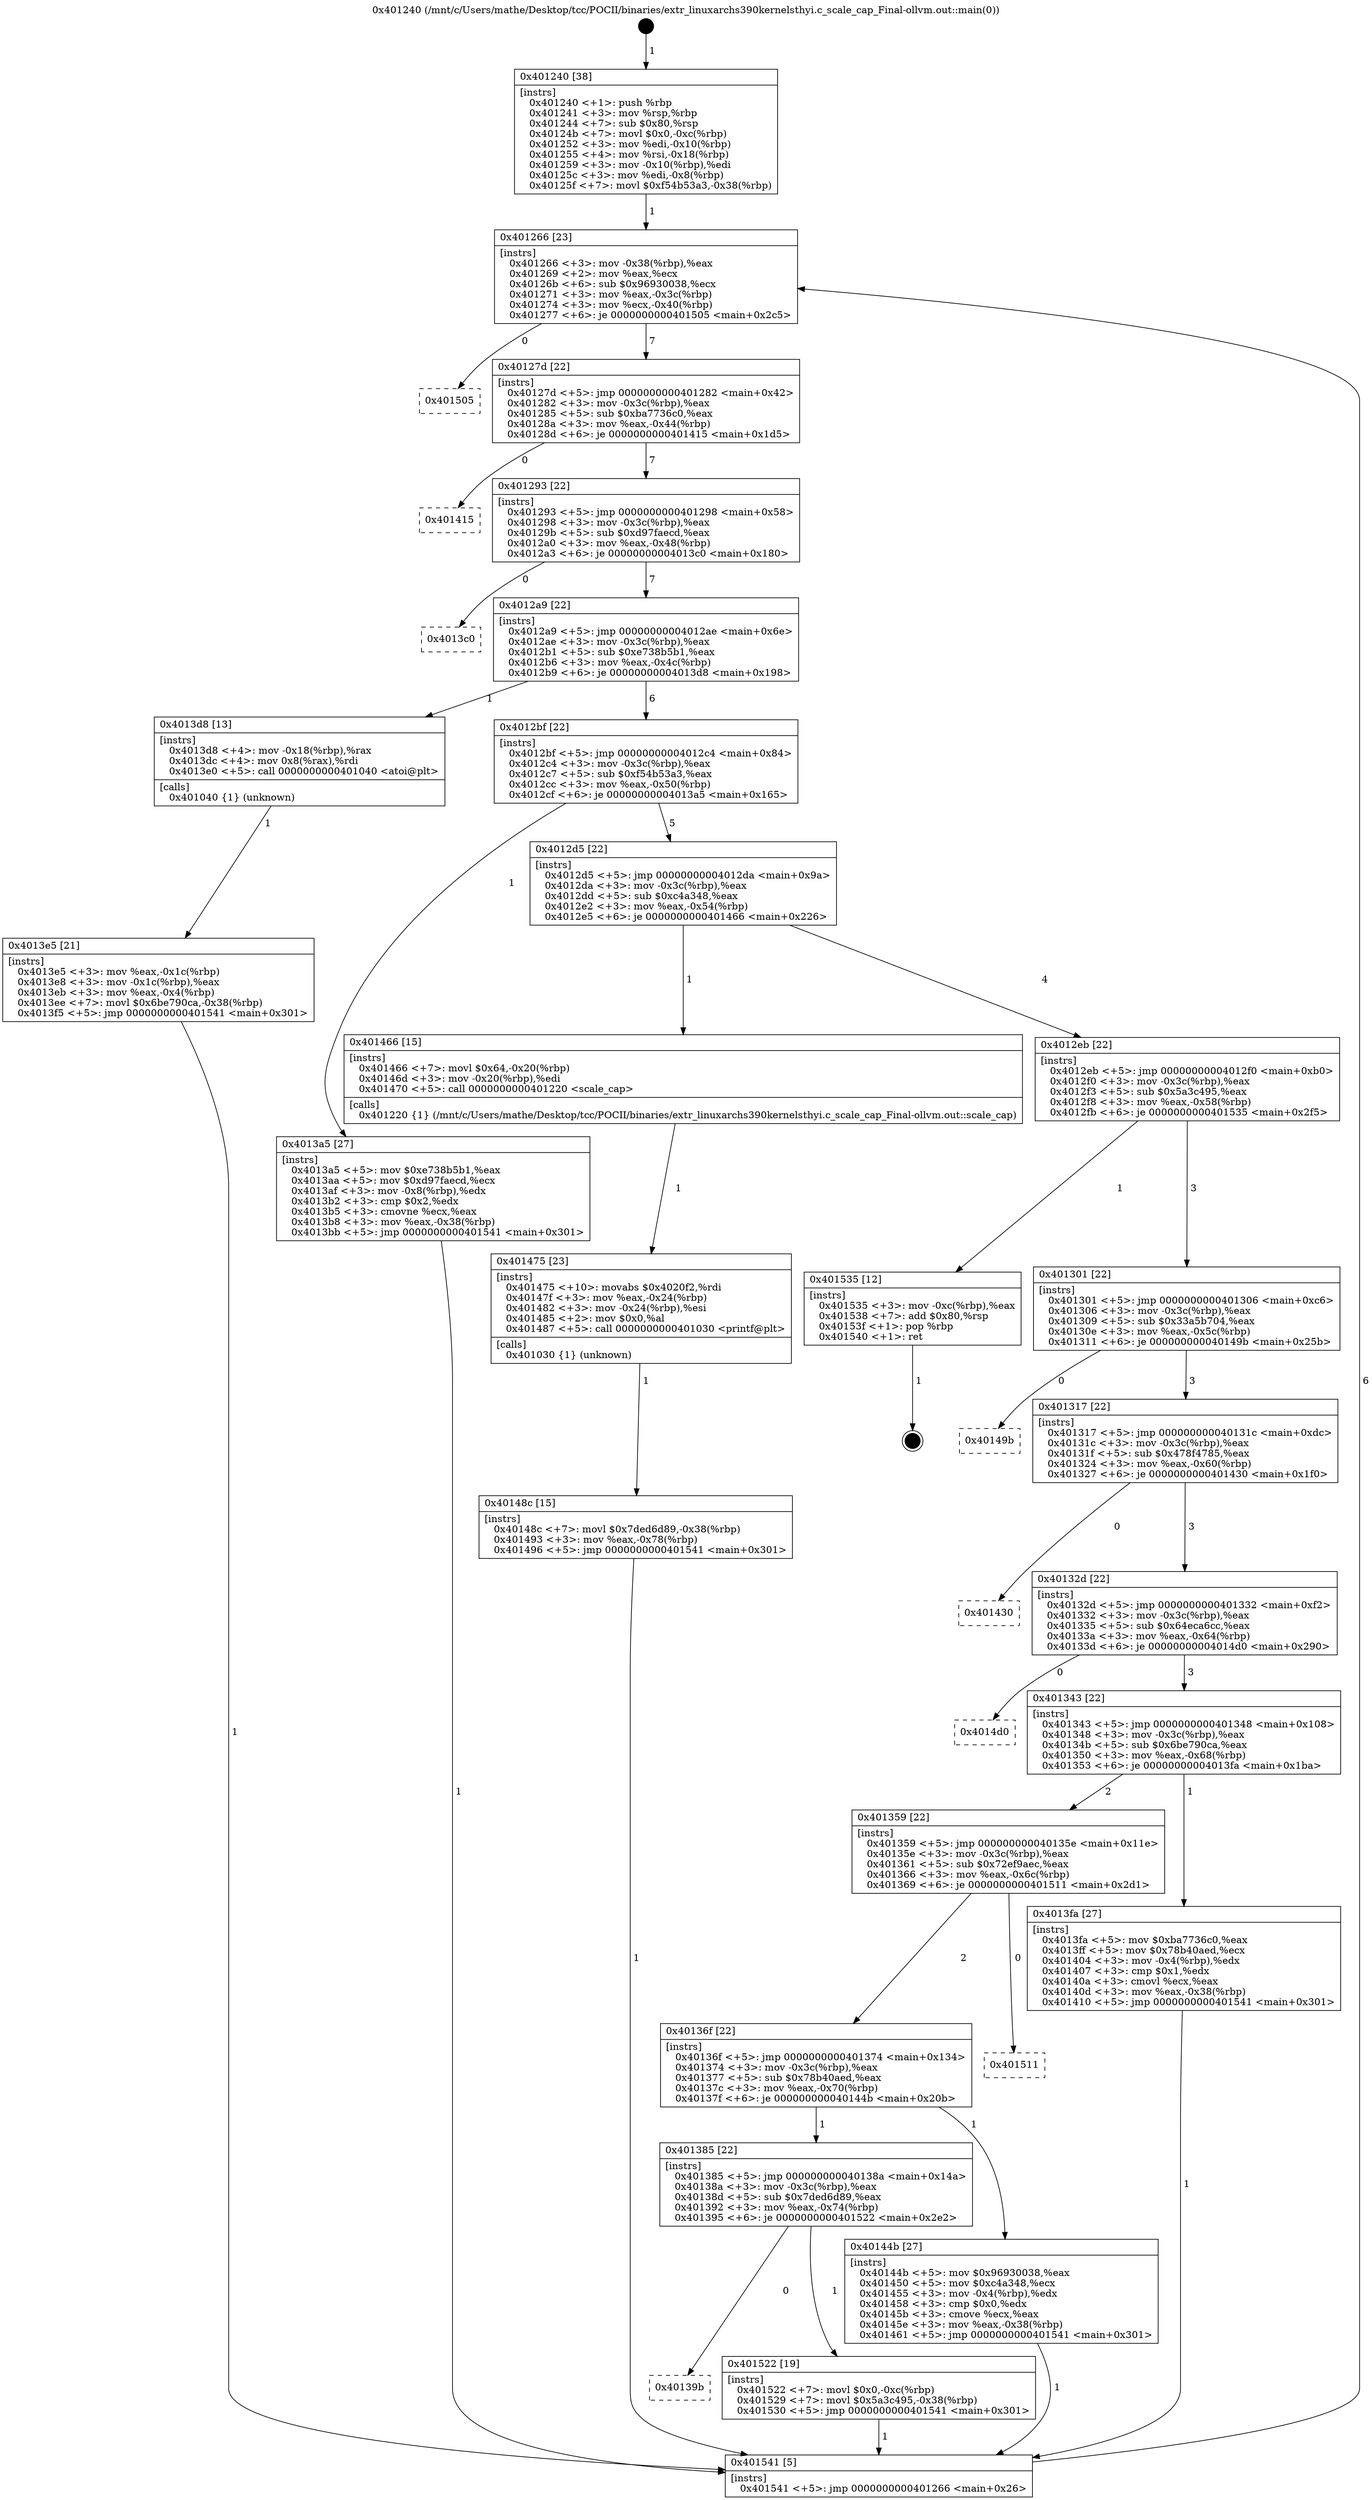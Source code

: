 digraph "0x401240" {
  label = "0x401240 (/mnt/c/Users/mathe/Desktop/tcc/POCII/binaries/extr_linuxarchs390kernelsthyi.c_scale_cap_Final-ollvm.out::main(0))"
  labelloc = "t"
  node[shape=record]

  Entry [label="",width=0.3,height=0.3,shape=circle,fillcolor=black,style=filled]
  "0x401266" [label="{
     0x401266 [23]\l
     | [instrs]\l
     &nbsp;&nbsp;0x401266 \<+3\>: mov -0x38(%rbp),%eax\l
     &nbsp;&nbsp;0x401269 \<+2\>: mov %eax,%ecx\l
     &nbsp;&nbsp;0x40126b \<+6\>: sub $0x96930038,%ecx\l
     &nbsp;&nbsp;0x401271 \<+3\>: mov %eax,-0x3c(%rbp)\l
     &nbsp;&nbsp;0x401274 \<+3\>: mov %ecx,-0x40(%rbp)\l
     &nbsp;&nbsp;0x401277 \<+6\>: je 0000000000401505 \<main+0x2c5\>\l
  }"]
  "0x401505" [label="{
     0x401505\l
  }", style=dashed]
  "0x40127d" [label="{
     0x40127d [22]\l
     | [instrs]\l
     &nbsp;&nbsp;0x40127d \<+5\>: jmp 0000000000401282 \<main+0x42\>\l
     &nbsp;&nbsp;0x401282 \<+3\>: mov -0x3c(%rbp),%eax\l
     &nbsp;&nbsp;0x401285 \<+5\>: sub $0xba7736c0,%eax\l
     &nbsp;&nbsp;0x40128a \<+3\>: mov %eax,-0x44(%rbp)\l
     &nbsp;&nbsp;0x40128d \<+6\>: je 0000000000401415 \<main+0x1d5\>\l
  }"]
  Exit [label="",width=0.3,height=0.3,shape=circle,fillcolor=black,style=filled,peripheries=2]
  "0x401415" [label="{
     0x401415\l
  }", style=dashed]
  "0x401293" [label="{
     0x401293 [22]\l
     | [instrs]\l
     &nbsp;&nbsp;0x401293 \<+5\>: jmp 0000000000401298 \<main+0x58\>\l
     &nbsp;&nbsp;0x401298 \<+3\>: mov -0x3c(%rbp),%eax\l
     &nbsp;&nbsp;0x40129b \<+5\>: sub $0xd97faecd,%eax\l
     &nbsp;&nbsp;0x4012a0 \<+3\>: mov %eax,-0x48(%rbp)\l
     &nbsp;&nbsp;0x4012a3 \<+6\>: je 00000000004013c0 \<main+0x180\>\l
  }"]
  "0x40139b" [label="{
     0x40139b\l
  }", style=dashed]
  "0x4013c0" [label="{
     0x4013c0\l
  }", style=dashed]
  "0x4012a9" [label="{
     0x4012a9 [22]\l
     | [instrs]\l
     &nbsp;&nbsp;0x4012a9 \<+5\>: jmp 00000000004012ae \<main+0x6e\>\l
     &nbsp;&nbsp;0x4012ae \<+3\>: mov -0x3c(%rbp),%eax\l
     &nbsp;&nbsp;0x4012b1 \<+5\>: sub $0xe738b5b1,%eax\l
     &nbsp;&nbsp;0x4012b6 \<+3\>: mov %eax,-0x4c(%rbp)\l
     &nbsp;&nbsp;0x4012b9 \<+6\>: je 00000000004013d8 \<main+0x198\>\l
  }"]
  "0x401522" [label="{
     0x401522 [19]\l
     | [instrs]\l
     &nbsp;&nbsp;0x401522 \<+7\>: movl $0x0,-0xc(%rbp)\l
     &nbsp;&nbsp;0x401529 \<+7\>: movl $0x5a3c495,-0x38(%rbp)\l
     &nbsp;&nbsp;0x401530 \<+5\>: jmp 0000000000401541 \<main+0x301\>\l
  }"]
  "0x4013d8" [label="{
     0x4013d8 [13]\l
     | [instrs]\l
     &nbsp;&nbsp;0x4013d8 \<+4\>: mov -0x18(%rbp),%rax\l
     &nbsp;&nbsp;0x4013dc \<+4\>: mov 0x8(%rax),%rdi\l
     &nbsp;&nbsp;0x4013e0 \<+5\>: call 0000000000401040 \<atoi@plt\>\l
     | [calls]\l
     &nbsp;&nbsp;0x401040 \{1\} (unknown)\l
  }"]
  "0x4012bf" [label="{
     0x4012bf [22]\l
     | [instrs]\l
     &nbsp;&nbsp;0x4012bf \<+5\>: jmp 00000000004012c4 \<main+0x84\>\l
     &nbsp;&nbsp;0x4012c4 \<+3\>: mov -0x3c(%rbp),%eax\l
     &nbsp;&nbsp;0x4012c7 \<+5\>: sub $0xf54b53a3,%eax\l
     &nbsp;&nbsp;0x4012cc \<+3\>: mov %eax,-0x50(%rbp)\l
     &nbsp;&nbsp;0x4012cf \<+6\>: je 00000000004013a5 \<main+0x165\>\l
  }"]
  "0x40148c" [label="{
     0x40148c [15]\l
     | [instrs]\l
     &nbsp;&nbsp;0x40148c \<+7\>: movl $0x7ded6d89,-0x38(%rbp)\l
     &nbsp;&nbsp;0x401493 \<+3\>: mov %eax,-0x78(%rbp)\l
     &nbsp;&nbsp;0x401496 \<+5\>: jmp 0000000000401541 \<main+0x301\>\l
  }"]
  "0x4013a5" [label="{
     0x4013a5 [27]\l
     | [instrs]\l
     &nbsp;&nbsp;0x4013a5 \<+5\>: mov $0xe738b5b1,%eax\l
     &nbsp;&nbsp;0x4013aa \<+5\>: mov $0xd97faecd,%ecx\l
     &nbsp;&nbsp;0x4013af \<+3\>: mov -0x8(%rbp),%edx\l
     &nbsp;&nbsp;0x4013b2 \<+3\>: cmp $0x2,%edx\l
     &nbsp;&nbsp;0x4013b5 \<+3\>: cmovne %ecx,%eax\l
     &nbsp;&nbsp;0x4013b8 \<+3\>: mov %eax,-0x38(%rbp)\l
     &nbsp;&nbsp;0x4013bb \<+5\>: jmp 0000000000401541 \<main+0x301\>\l
  }"]
  "0x4012d5" [label="{
     0x4012d5 [22]\l
     | [instrs]\l
     &nbsp;&nbsp;0x4012d5 \<+5\>: jmp 00000000004012da \<main+0x9a\>\l
     &nbsp;&nbsp;0x4012da \<+3\>: mov -0x3c(%rbp),%eax\l
     &nbsp;&nbsp;0x4012dd \<+5\>: sub $0xc4a348,%eax\l
     &nbsp;&nbsp;0x4012e2 \<+3\>: mov %eax,-0x54(%rbp)\l
     &nbsp;&nbsp;0x4012e5 \<+6\>: je 0000000000401466 \<main+0x226\>\l
  }"]
  "0x401541" [label="{
     0x401541 [5]\l
     | [instrs]\l
     &nbsp;&nbsp;0x401541 \<+5\>: jmp 0000000000401266 \<main+0x26\>\l
  }"]
  "0x401240" [label="{
     0x401240 [38]\l
     | [instrs]\l
     &nbsp;&nbsp;0x401240 \<+1\>: push %rbp\l
     &nbsp;&nbsp;0x401241 \<+3\>: mov %rsp,%rbp\l
     &nbsp;&nbsp;0x401244 \<+7\>: sub $0x80,%rsp\l
     &nbsp;&nbsp;0x40124b \<+7\>: movl $0x0,-0xc(%rbp)\l
     &nbsp;&nbsp;0x401252 \<+3\>: mov %edi,-0x10(%rbp)\l
     &nbsp;&nbsp;0x401255 \<+4\>: mov %rsi,-0x18(%rbp)\l
     &nbsp;&nbsp;0x401259 \<+3\>: mov -0x10(%rbp),%edi\l
     &nbsp;&nbsp;0x40125c \<+3\>: mov %edi,-0x8(%rbp)\l
     &nbsp;&nbsp;0x40125f \<+7\>: movl $0xf54b53a3,-0x38(%rbp)\l
  }"]
  "0x4013e5" [label="{
     0x4013e5 [21]\l
     | [instrs]\l
     &nbsp;&nbsp;0x4013e5 \<+3\>: mov %eax,-0x1c(%rbp)\l
     &nbsp;&nbsp;0x4013e8 \<+3\>: mov -0x1c(%rbp),%eax\l
     &nbsp;&nbsp;0x4013eb \<+3\>: mov %eax,-0x4(%rbp)\l
     &nbsp;&nbsp;0x4013ee \<+7\>: movl $0x6be790ca,-0x38(%rbp)\l
     &nbsp;&nbsp;0x4013f5 \<+5\>: jmp 0000000000401541 \<main+0x301\>\l
  }"]
  "0x401475" [label="{
     0x401475 [23]\l
     | [instrs]\l
     &nbsp;&nbsp;0x401475 \<+10\>: movabs $0x4020f2,%rdi\l
     &nbsp;&nbsp;0x40147f \<+3\>: mov %eax,-0x24(%rbp)\l
     &nbsp;&nbsp;0x401482 \<+3\>: mov -0x24(%rbp),%esi\l
     &nbsp;&nbsp;0x401485 \<+2\>: mov $0x0,%al\l
     &nbsp;&nbsp;0x401487 \<+5\>: call 0000000000401030 \<printf@plt\>\l
     | [calls]\l
     &nbsp;&nbsp;0x401030 \{1\} (unknown)\l
  }"]
  "0x401466" [label="{
     0x401466 [15]\l
     | [instrs]\l
     &nbsp;&nbsp;0x401466 \<+7\>: movl $0x64,-0x20(%rbp)\l
     &nbsp;&nbsp;0x40146d \<+3\>: mov -0x20(%rbp),%edi\l
     &nbsp;&nbsp;0x401470 \<+5\>: call 0000000000401220 \<scale_cap\>\l
     | [calls]\l
     &nbsp;&nbsp;0x401220 \{1\} (/mnt/c/Users/mathe/Desktop/tcc/POCII/binaries/extr_linuxarchs390kernelsthyi.c_scale_cap_Final-ollvm.out::scale_cap)\l
  }"]
  "0x4012eb" [label="{
     0x4012eb [22]\l
     | [instrs]\l
     &nbsp;&nbsp;0x4012eb \<+5\>: jmp 00000000004012f0 \<main+0xb0\>\l
     &nbsp;&nbsp;0x4012f0 \<+3\>: mov -0x3c(%rbp),%eax\l
     &nbsp;&nbsp;0x4012f3 \<+5\>: sub $0x5a3c495,%eax\l
     &nbsp;&nbsp;0x4012f8 \<+3\>: mov %eax,-0x58(%rbp)\l
     &nbsp;&nbsp;0x4012fb \<+6\>: je 0000000000401535 \<main+0x2f5\>\l
  }"]
  "0x401385" [label="{
     0x401385 [22]\l
     | [instrs]\l
     &nbsp;&nbsp;0x401385 \<+5\>: jmp 000000000040138a \<main+0x14a\>\l
     &nbsp;&nbsp;0x40138a \<+3\>: mov -0x3c(%rbp),%eax\l
     &nbsp;&nbsp;0x40138d \<+5\>: sub $0x7ded6d89,%eax\l
     &nbsp;&nbsp;0x401392 \<+3\>: mov %eax,-0x74(%rbp)\l
     &nbsp;&nbsp;0x401395 \<+6\>: je 0000000000401522 \<main+0x2e2\>\l
  }"]
  "0x401535" [label="{
     0x401535 [12]\l
     | [instrs]\l
     &nbsp;&nbsp;0x401535 \<+3\>: mov -0xc(%rbp),%eax\l
     &nbsp;&nbsp;0x401538 \<+7\>: add $0x80,%rsp\l
     &nbsp;&nbsp;0x40153f \<+1\>: pop %rbp\l
     &nbsp;&nbsp;0x401540 \<+1\>: ret\l
  }"]
  "0x401301" [label="{
     0x401301 [22]\l
     | [instrs]\l
     &nbsp;&nbsp;0x401301 \<+5\>: jmp 0000000000401306 \<main+0xc6\>\l
     &nbsp;&nbsp;0x401306 \<+3\>: mov -0x3c(%rbp),%eax\l
     &nbsp;&nbsp;0x401309 \<+5\>: sub $0x33a5b704,%eax\l
     &nbsp;&nbsp;0x40130e \<+3\>: mov %eax,-0x5c(%rbp)\l
     &nbsp;&nbsp;0x401311 \<+6\>: je 000000000040149b \<main+0x25b\>\l
  }"]
  "0x40144b" [label="{
     0x40144b [27]\l
     | [instrs]\l
     &nbsp;&nbsp;0x40144b \<+5\>: mov $0x96930038,%eax\l
     &nbsp;&nbsp;0x401450 \<+5\>: mov $0xc4a348,%ecx\l
     &nbsp;&nbsp;0x401455 \<+3\>: mov -0x4(%rbp),%edx\l
     &nbsp;&nbsp;0x401458 \<+3\>: cmp $0x0,%edx\l
     &nbsp;&nbsp;0x40145b \<+3\>: cmove %ecx,%eax\l
     &nbsp;&nbsp;0x40145e \<+3\>: mov %eax,-0x38(%rbp)\l
     &nbsp;&nbsp;0x401461 \<+5\>: jmp 0000000000401541 \<main+0x301\>\l
  }"]
  "0x40149b" [label="{
     0x40149b\l
  }", style=dashed]
  "0x401317" [label="{
     0x401317 [22]\l
     | [instrs]\l
     &nbsp;&nbsp;0x401317 \<+5\>: jmp 000000000040131c \<main+0xdc\>\l
     &nbsp;&nbsp;0x40131c \<+3\>: mov -0x3c(%rbp),%eax\l
     &nbsp;&nbsp;0x40131f \<+5\>: sub $0x478f4785,%eax\l
     &nbsp;&nbsp;0x401324 \<+3\>: mov %eax,-0x60(%rbp)\l
     &nbsp;&nbsp;0x401327 \<+6\>: je 0000000000401430 \<main+0x1f0\>\l
  }"]
  "0x40136f" [label="{
     0x40136f [22]\l
     | [instrs]\l
     &nbsp;&nbsp;0x40136f \<+5\>: jmp 0000000000401374 \<main+0x134\>\l
     &nbsp;&nbsp;0x401374 \<+3\>: mov -0x3c(%rbp),%eax\l
     &nbsp;&nbsp;0x401377 \<+5\>: sub $0x78b40aed,%eax\l
     &nbsp;&nbsp;0x40137c \<+3\>: mov %eax,-0x70(%rbp)\l
     &nbsp;&nbsp;0x40137f \<+6\>: je 000000000040144b \<main+0x20b\>\l
  }"]
  "0x401430" [label="{
     0x401430\l
  }", style=dashed]
  "0x40132d" [label="{
     0x40132d [22]\l
     | [instrs]\l
     &nbsp;&nbsp;0x40132d \<+5\>: jmp 0000000000401332 \<main+0xf2\>\l
     &nbsp;&nbsp;0x401332 \<+3\>: mov -0x3c(%rbp),%eax\l
     &nbsp;&nbsp;0x401335 \<+5\>: sub $0x64eca6cc,%eax\l
     &nbsp;&nbsp;0x40133a \<+3\>: mov %eax,-0x64(%rbp)\l
     &nbsp;&nbsp;0x40133d \<+6\>: je 00000000004014d0 \<main+0x290\>\l
  }"]
  "0x401511" [label="{
     0x401511\l
  }", style=dashed]
  "0x4014d0" [label="{
     0x4014d0\l
  }", style=dashed]
  "0x401343" [label="{
     0x401343 [22]\l
     | [instrs]\l
     &nbsp;&nbsp;0x401343 \<+5\>: jmp 0000000000401348 \<main+0x108\>\l
     &nbsp;&nbsp;0x401348 \<+3\>: mov -0x3c(%rbp),%eax\l
     &nbsp;&nbsp;0x40134b \<+5\>: sub $0x6be790ca,%eax\l
     &nbsp;&nbsp;0x401350 \<+3\>: mov %eax,-0x68(%rbp)\l
     &nbsp;&nbsp;0x401353 \<+6\>: je 00000000004013fa \<main+0x1ba\>\l
  }"]
  "0x401359" [label="{
     0x401359 [22]\l
     | [instrs]\l
     &nbsp;&nbsp;0x401359 \<+5\>: jmp 000000000040135e \<main+0x11e\>\l
     &nbsp;&nbsp;0x40135e \<+3\>: mov -0x3c(%rbp),%eax\l
     &nbsp;&nbsp;0x401361 \<+5\>: sub $0x72ef9aec,%eax\l
     &nbsp;&nbsp;0x401366 \<+3\>: mov %eax,-0x6c(%rbp)\l
     &nbsp;&nbsp;0x401369 \<+6\>: je 0000000000401511 \<main+0x2d1\>\l
  }"]
  "0x4013fa" [label="{
     0x4013fa [27]\l
     | [instrs]\l
     &nbsp;&nbsp;0x4013fa \<+5\>: mov $0xba7736c0,%eax\l
     &nbsp;&nbsp;0x4013ff \<+5\>: mov $0x78b40aed,%ecx\l
     &nbsp;&nbsp;0x401404 \<+3\>: mov -0x4(%rbp),%edx\l
     &nbsp;&nbsp;0x401407 \<+3\>: cmp $0x1,%edx\l
     &nbsp;&nbsp;0x40140a \<+3\>: cmovl %ecx,%eax\l
     &nbsp;&nbsp;0x40140d \<+3\>: mov %eax,-0x38(%rbp)\l
     &nbsp;&nbsp;0x401410 \<+5\>: jmp 0000000000401541 \<main+0x301\>\l
  }"]
  Entry -> "0x401240" [label=" 1"]
  "0x401266" -> "0x401505" [label=" 0"]
  "0x401266" -> "0x40127d" [label=" 7"]
  "0x401535" -> Exit [label=" 1"]
  "0x40127d" -> "0x401415" [label=" 0"]
  "0x40127d" -> "0x401293" [label=" 7"]
  "0x401522" -> "0x401541" [label=" 1"]
  "0x401293" -> "0x4013c0" [label=" 0"]
  "0x401293" -> "0x4012a9" [label=" 7"]
  "0x401385" -> "0x40139b" [label=" 0"]
  "0x4012a9" -> "0x4013d8" [label=" 1"]
  "0x4012a9" -> "0x4012bf" [label=" 6"]
  "0x401385" -> "0x401522" [label=" 1"]
  "0x4012bf" -> "0x4013a5" [label=" 1"]
  "0x4012bf" -> "0x4012d5" [label=" 5"]
  "0x4013a5" -> "0x401541" [label=" 1"]
  "0x401240" -> "0x401266" [label=" 1"]
  "0x401541" -> "0x401266" [label=" 6"]
  "0x4013d8" -> "0x4013e5" [label=" 1"]
  "0x4013e5" -> "0x401541" [label=" 1"]
  "0x40148c" -> "0x401541" [label=" 1"]
  "0x4012d5" -> "0x401466" [label=" 1"]
  "0x4012d5" -> "0x4012eb" [label=" 4"]
  "0x401475" -> "0x40148c" [label=" 1"]
  "0x4012eb" -> "0x401535" [label=" 1"]
  "0x4012eb" -> "0x401301" [label=" 3"]
  "0x401466" -> "0x401475" [label=" 1"]
  "0x401301" -> "0x40149b" [label=" 0"]
  "0x401301" -> "0x401317" [label=" 3"]
  "0x40144b" -> "0x401541" [label=" 1"]
  "0x401317" -> "0x401430" [label=" 0"]
  "0x401317" -> "0x40132d" [label=" 3"]
  "0x40136f" -> "0x40144b" [label=" 1"]
  "0x40132d" -> "0x4014d0" [label=" 0"]
  "0x40132d" -> "0x401343" [label=" 3"]
  "0x40136f" -> "0x401385" [label=" 1"]
  "0x401343" -> "0x4013fa" [label=" 1"]
  "0x401343" -> "0x401359" [label=" 2"]
  "0x4013fa" -> "0x401541" [label=" 1"]
  "0x401359" -> "0x40136f" [label=" 2"]
  "0x401359" -> "0x401511" [label=" 0"]
}
